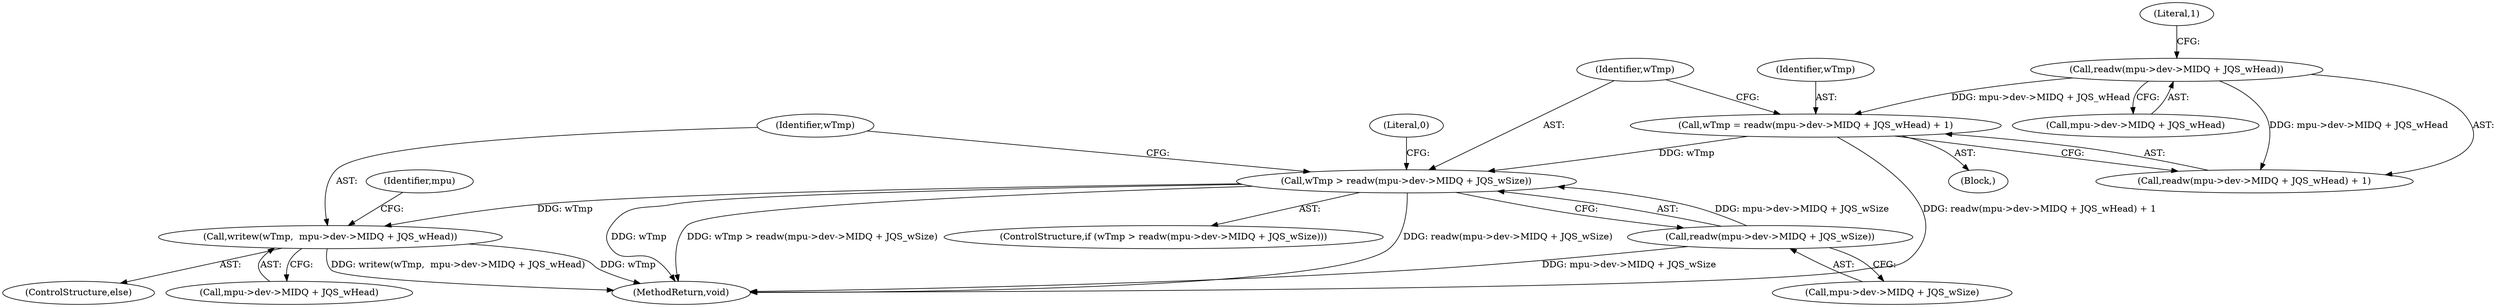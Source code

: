 digraph "0_linux_20e2b791796bd68816fa115f12be5320de2b8021@pointer" {
"1000209" [label="(Call,writew(wTmp,  mpu->dev->MIDQ + JQS_wHead))"];
"1000189" [label="(Call,wTmp > readw(mpu->dev->MIDQ + JQS_wSize))"];
"1000176" [label="(Call,wTmp = readw(mpu->dev->MIDQ + JQS_wHead) + 1)"];
"1000179" [label="(Call,readw(mpu->dev->MIDQ + JQS_wHead))"];
"1000191" [label="(Call,readw(mpu->dev->MIDQ + JQS_wSize))"];
"1000208" [label="(ControlStructure,else)"];
"1000210" [label="(Identifier,wTmp)"];
"1000224" [label="(MethodReturn,void)"];
"1000188" [label="(ControlStructure,if (wTmp > readw(mpu->dev->MIDQ + JQS_wSize)))"];
"1000200" [label="(Literal,0)"];
"1000142" [label="(Block,)"];
"1000177" [label="(Identifier,wTmp)"];
"1000209" [label="(Call,writew(wTmp,  mpu->dev->MIDQ + JQS_wHead))"];
"1000179" [label="(Call,readw(mpu->dev->MIDQ + JQS_wHead))"];
"1000192" [label="(Call,mpu->dev->MIDQ + JQS_wSize)"];
"1000180" [label="(Call,mpu->dev->MIDQ + JQS_wHead)"];
"1000178" [label="(Call,readw(mpu->dev->MIDQ + JQS_wHead) + 1)"];
"1000190" [label="(Identifier,wTmp)"];
"1000187" [label="(Literal,1)"];
"1000189" [label="(Call,wTmp > readw(mpu->dev->MIDQ + JQS_wSize))"];
"1000211" [label="(Call,mpu->dev->MIDQ + JQS_wHead)"];
"1000191" [label="(Call,readw(mpu->dev->MIDQ + JQS_wSize))"];
"1000130" [label="(Identifier,mpu)"];
"1000176" [label="(Call,wTmp = readw(mpu->dev->MIDQ + JQS_wHead) + 1)"];
"1000209" -> "1000208"  [label="AST: "];
"1000209" -> "1000211"  [label="CFG: "];
"1000210" -> "1000209"  [label="AST: "];
"1000211" -> "1000209"  [label="AST: "];
"1000130" -> "1000209"  [label="CFG: "];
"1000209" -> "1000224"  [label="DDG: writew(wTmp,  mpu->dev->MIDQ + JQS_wHead)"];
"1000209" -> "1000224"  [label="DDG: wTmp"];
"1000189" -> "1000209"  [label="DDG: wTmp"];
"1000189" -> "1000188"  [label="AST: "];
"1000189" -> "1000191"  [label="CFG: "];
"1000190" -> "1000189"  [label="AST: "];
"1000191" -> "1000189"  [label="AST: "];
"1000200" -> "1000189"  [label="CFG: "];
"1000210" -> "1000189"  [label="CFG: "];
"1000189" -> "1000224"  [label="DDG: wTmp"];
"1000189" -> "1000224"  [label="DDG: wTmp > readw(mpu->dev->MIDQ + JQS_wSize)"];
"1000189" -> "1000224"  [label="DDG: readw(mpu->dev->MIDQ + JQS_wSize)"];
"1000176" -> "1000189"  [label="DDG: wTmp"];
"1000191" -> "1000189"  [label="DDG: mpu->dev->MIDQ + JQS_wSize"];
"1000176" -> "1000142"  [label="AST: "];
"1000176" -> "1000178"  [label="CFG: "];
"1000177" -> "1000176"  [label="AST: "];
"1000178" -> "1000176"  [label="AST: "];
"1000190" -> "1000176"  [label="CFG: "];
"1000176" -> "1000224"  [label="DDG: readw(mpu->dev->MIDQ + JQS_wHead) + 1"];
"1000179" -> "1000176"  [label="DDG: mpu->dev->MIDQ + JQS_wHead"];
"1000179" -> "1000178"  [label="AST: "];
"1000179" -> "1000180"  [label="CFG: "];
"1000180" -> "1000179"  [label="AST: "];
"1000187" -> "1000179"  [label="CFG: "];
"1000179" -> "1000178"  [label="DDG: mpu->dev->MIDQ + JQS_wHead"];
"1000191" -> "1000192"  [label="CFG: "];
"1000192" -> "1000191"  [label="AST: "];
"1000191" -> "1000224"  [label="DDG: mpu->dev->MIDQ + JQS_wSize"];
}
